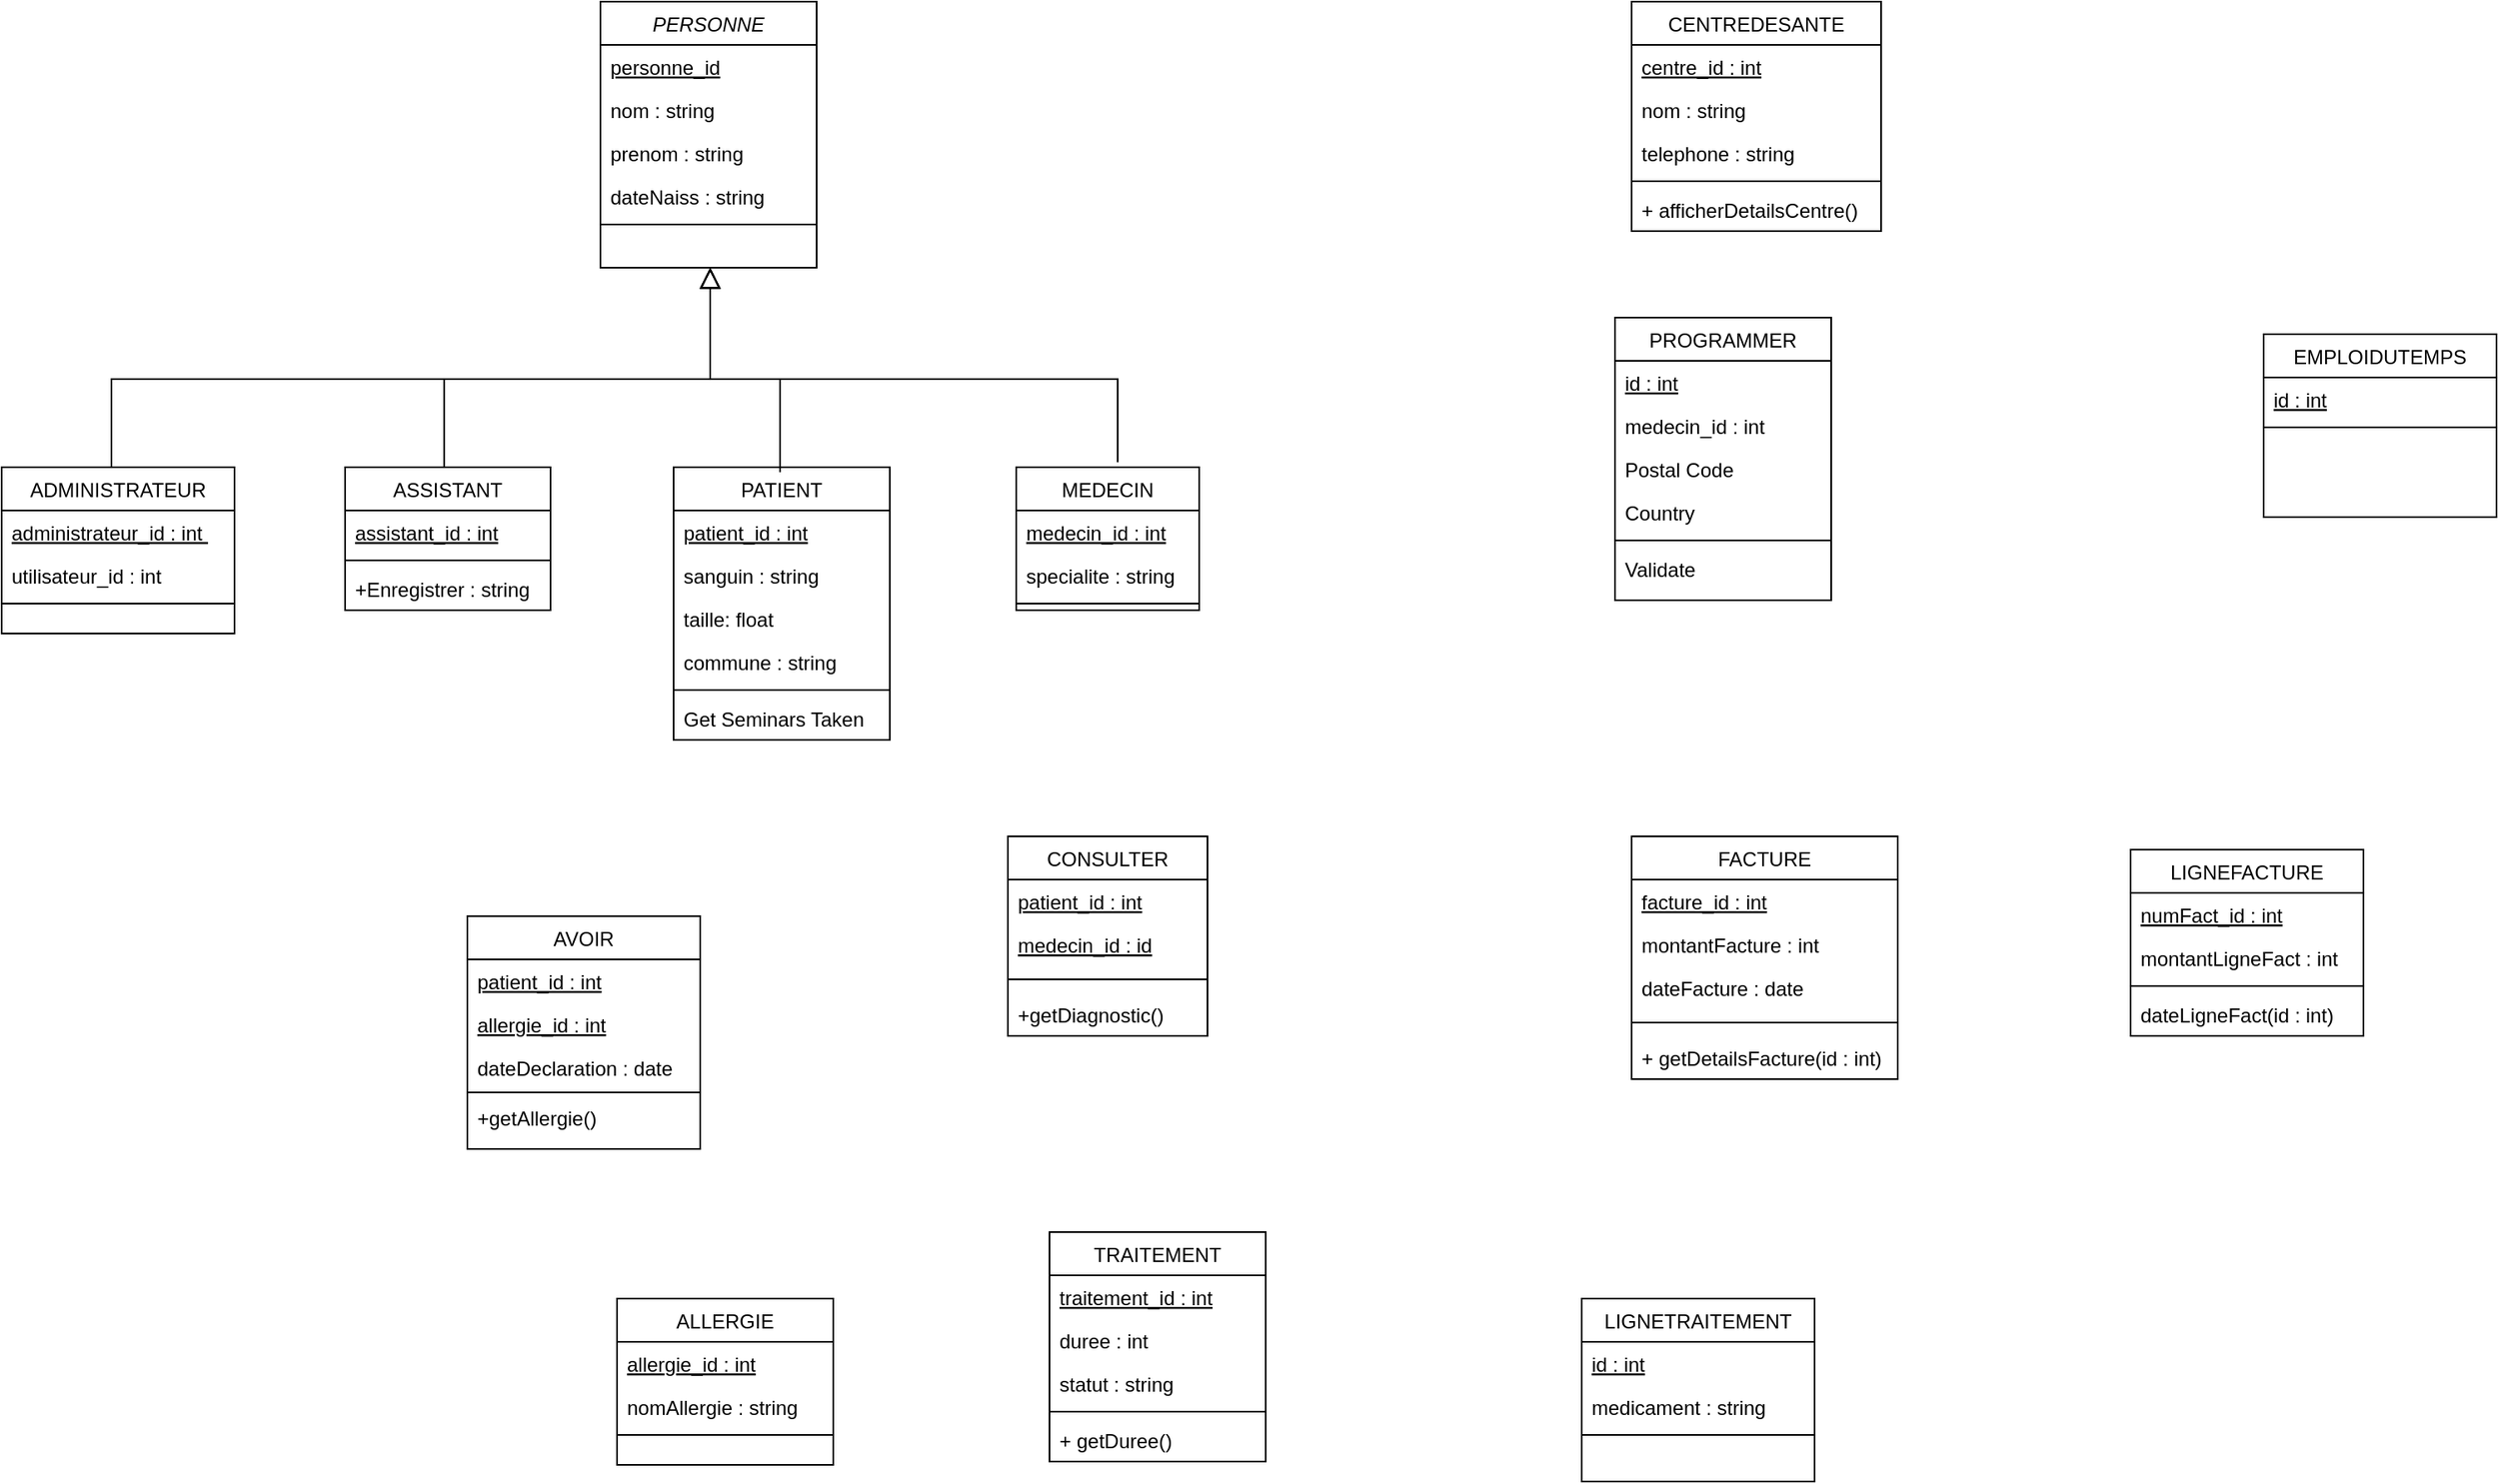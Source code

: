 <mxfile version="25.0.3">
  <diagram id="C5RBs43oDa-KdzZeNtuy" name="Page-1">
    <mxGraphModel dx="2514" dy="925" grid="1" gridSize="10" guides="1" tooltips="1" connect="1" arrows="1" fold="1" page="1" pageScale="1" pageWidth="827" pageHeight="1169" math="0" shadow="0">
      <root>
        <mxCell id="WIyWlLk6GJQsqaUBKTNV-0" />
        <mxCell id="WIyWlLk6GJQsqaUBKTNV-1" parent="WIyWlLk6GJQsqaUBKTNV-0" />
        <mxCell id="zkfFHV4jXpPFQw0GAbJ--0" value="PERSONNE" style="swimlane;fontStyle=2;align=center;verticalAlign=top;childLayout=stackLayout;horizontal=1;startSize=26;horizontalStack=0;resizeParent=1;resizeLast=0;collapsible=1;marginBottom=0;rounded=0;shadow=0;strokeWidth=1;" parent="WIyWlLk6GJQsqaUBKTNV-1" vertex="1">
          <mxGeometry x="-390" y="40" width="130" height="160" as="geometry">
            <mxRectangle x="230" y="140" width="160" height="26" as="alternateBounds" />
          </mxGeometry>
        </mxCell>
        <mxCell id="zkfFHV4jXpPFQw0GAbJ--1" value="personne_id" style="text;align=left;verticalAlign=top;spacingLeft=4;spacingRight=4;overflow=hidden;rotatable=0;points=[[0,0.5],[1,0.5]];portConstraint=eastwest;fillColor=none;fontStyle=4" parent="zkfFHV4jXpPFQw0GAbJ--0" vertex="1">
          <mxGeometry y="26" width="130" height="26" as="geometry" />
        </mxCell>
        <mxCell id="zkfFHV4jXpPFQw0GAbJ--2" value="nom : string" style="text;align=left;verticalAlign=top;spacingLeft=4;spacingRight=4;overflow=hidden;rotatable=0;points=[[0,0.5],[1,0.5]];portConstraint=eastwest;rounded=0;shadow=0;html=0;" parent="zkfFHV4jXpPFQw0GAbJ--0" vertex="1">
          <mxGeometry y="52" width="130" height="26" as="geometry" />
        </mxCell>
        <mxCell id="zkfFHV4jXpPFQw0GAbJ--3" value="prenom : string" style="text;align=left;verticalAlign=top;spacingLeft=4;spacingRight=4;overflow=hidden;rotatable=0;points=[[0,0.5],[1,0.5]];portConstraint=eastwest;rounded=0;shadow=0;html=0;" parent="zkfFHV4jXpPFQw0GAbJ--0" vertex="1">
          <mxGeometry y="78" width="130" height="26" as="geometry" />
        </mxCell>
        <mxCell id="AVFFXWAieqlcof-XkIZm-9" value="dateNaiss : string" style="text;align=left;verticalAlign=top;spacingLeft=4;spacingRight=4;overflow=hidden;rotatable=0;points=[[0,0.5],[1,0.5]];portConstraint=eastwest;rounded=0;shadow=0;html=0;" parent="zkfFHV4jXpPFQw0GAbJ--0" vertex="1">
          <mxGeometry y="104" width="130" height="26" as="geometry" />
        </mxCell>
        <mxCell id="zkfFHV4jXpPFQw0GAbJ--4" value="" style="line;html=1;strokeWidth=1;align=left;verticalAlign=middle;spacingTop=-1;spacingLeft=3;spacingRight=3;rotatable=0;labelPosition=right;points=[];portConstraint=eastwest;" parent="zkfFHV4jXpPFQw0GAbJ--0" vertex="1">
          <mxGeometry y="130" width="130" height="8" as="geometry" />
        </mxCell>
        <mxCell id="zkfFHV4jXpPFQw0GAbJ--6" value="PATIENT" style="swimlane;fontStyle=0;align=center;verticalAlign=top;childLayout=stackLayout;horizontal=1;startSize=26;horizontalStack=0;resizeParent=1;resizeLast=0;collapsible=1;marginBottom=0;rounded=0;shadow=0;strokeWidth=1;" parent="WIyWlLk6GJQsqaUBKTNV-1" vertex="1">
          <mxGeometry x="-346" y="320" width="130" height="164" as="geometry">
            <mxRectangle x="130" y="380" width="160" height="26" as="alternateBounds" />
          </mxGeometry>
        </mxCell>
        <mxCell id="zkfFHV4jXpPFQw0GAbJ--7" value="patient_id : int" style="text;align=left;verticalAlign=top;spacingLeft=4;spacingRight=4;overflow=hidden;rotatable=0;points=[[0,0.5],[1,0.5]];portConstraint=eastwest;fontStyle=4" parent="zkfFHV4jXpPFQw0GAbJ--6" vertex="1">
          <mxGeometry y="26" width="130" height="26" as="geometry" />
        </mxCell>
        <mxCell id="zkfFHV4jXpPFQw0GAbJ--8" value="sanguin : string" style="text;align=left;verticalAlign=top;spacingLeft=4;spacingRight=4;overflow=hidden;rotatable=0;points=[[0,0.5],[1,0.5]];portConstraint=eastwest;rounded=0;shadow=0;html=0;" parent="zkfFHV4jXpPFQw0GAbJ--6" vertex="1">
          <mxGeometry y="52" width="130" height="26" as="geometry" />
        </mxCell>
        <mxCell id="AVFFXWAieqlcof-XkIZm-11" value="taille: float" style="text;align=left;verticalAlign=top;spacingLeft=4;spacingRight=4;overflow=hidden;rotatable=0;points=[[0,0.5],[1,0.5]];portConstraint=eastwest;rounded=0;shadow=0;html=0;" parent="zkfFHV4jXpPFQw0GAbJ--6" vertex="1">
          <mxGeometry y="78" width="130" height="26" as="geometry" />
        </mxCell>
        <mxCell id="zkfFHV4jXpPFQw0GAbJ--10" value="commune : string" style="text;align=left;verticalAlign=top;spacingLeft=4;spacingRight=4;overflow=hidden;rotatable=0;points=[[0,0.5],[1,0.5]];portConstraint=eastwest;fontStyle=0" parent="zkfFHV4jXpPFQw0GAbJ--6" vertex="1">
          <mxGeometry y="104" width="130" height="26" as="geometry" />
        </mxCell>
        <mxCell id="zkfFHV4jXpPFQw0GAbJ--9" value="" style="line;html=1;strokeWidth=1;align=left;verticalAlign=middle;spacingTop=-1;spacingLeft=3;spacingRight=3;rotatable=0;labelPosition=right;points=[];portConstraint=eastwest;" parent="zkfFHV4jXpPFQw0GAbJ--6" vertex="1">
          <mxGeometry y="130" width="130" height="8" as="geometry" />
        </mxCell>
        <mxCell id="zkfFHV4jXpPFQw0GAbJ--11" value="Get Seminars Taken" style="text;align=left;verticalAlign=top;spacingLeft=4;spacingRight=4;overflow=hidden;rotatable=0;points=[[0,0.5],[1,0.5]];portConstraint=eastwest;" parent="zkfFHV4jXpPFQw0GAbJ--6" vertex="1">
          <mxGeometry y="138" width="130" height="26" as="geometry" />
        </mxCell>
        <mxCell id="zkfFHV4jXpPFQw0GAbJ--13" value="MEDECIN" style="swimlane;fontStyle=0;align=center;verticalAlign=top;childLayout=stackLayout;horizontal=1;startSize=26;horizontalStack=0;resizeParent=1;resizeLast=0;collapsible=1;marginBottom=0;rounded=0;shadow=0;strokeWidth=1;" parent="WIyWlLk6GJQsqaUBKTNV-1" vertex="1">
          <mxGeometry x="-140" y="320" width="110" height="86" as="geometry">
            <mxRectangle x="340" y="380" width="170" height="26" as="alternateBounds" />
          </mxGeometry>
        </mxCell>
        <mxCell id="zkfFHV4jXpPFQw0GAbJ--14" value="medecin_id : int" style="text;align=left;verticalAlign=top;spacingLeft=4;spacingRight=4;overflow=hidden;rotatable=0;points=[[0,0.5],[1,0.5]];portConstraint=eastwest;fontStyle=4" parent="zkfFHV4jXpPFQw0GAbJ--13" vertex="1">
          <mxGeometry y="26" width="110" height="26" as="geometry" />
        </mxCell>
        <mxCell id="AVFFXWAieqlcof-XkIZm-12" value="specialite : string" style="text;align=left;verticalAlign=top;spacingLeft=4;spacingRight=4;overflow=hidden;rotatable=0;points=[[0,0.5],[1,0.5]];portConstraint=eastwest;" parent="zkfFHV4jXpPFQw0GAbJ--13" vertex="1">
          <mxGeometry y="52" width="110" height="26" as="geometry" />
        </mxCell>
        <mxCell id="zkfFHV4jXpPFQw0GAbJ--15" value="" style="line;html=1;strokeWidth=1;align=left;verticalAlign=middle;spacingTop=-1;spacingLeft=3;spacingRight=3;rotatable=0;labelPosition=right;points=[];portConstraint=eastwest;" parent="zkfFHV4jXpPFQw0GAbJ--13" vertex="1">
          <mxGeometry y="78" width="110" height="8" as="geometry" />
        </mxCell>
        <mxCell id="zkfFHV4jXpPFQw0GAbJ--16" value="" style="endArrow=block;endSize=10;endFill=0;shadow=0;strokeWidth=1;rounded=0;curved=0;edgeStyle=elbowEdgeStyle;elbow=vertical;exitX=0.5;exitY=0;exitDx=0;exitDy=0;" parent="WIyWlLk6GJQsqaUBKTNV-1" edge="1">
          <mxGeometry width="160" relative="1" as="geometry">
            <mxPoint x="-79" y="317" as="sourcePoint" />
            <mxPoint x="-324" y="200" as="targetPoint" />
            <Array as="points">
              <mxPoint x="-174" y="267" />
            </Array>
          </mxGeometry>
        </mxCell>
        <mxCell id="zkfFHV4jXpPFQw0GAbJ--17" value="EMPLOIDUTEMPS" style="swimlane;fontStyle=0;align=center;verticalAlign=top;childLayout=stackLayout;horizontal=1;startSize=26;horizontalStack=0;resizeParent=1;resizeLast=0;collapsible=1;marginBottom=0;rounded=0;shadow=0;strokeWidth=1;" parent="WIyWlLk6GJQsqaUBKTNV-1" vertex="1">
          <mxGeometry x="610" y="240" width="140" height="110" as="geometry">
            <mxRectangle x="550" y="140" width="160" height="26" as="alternateBounds" />
          </mxGeometry>
        </mxCell>
        <mxCell id="zkfFHV4jXpPFQw0GAbJ--19" value="id : int" style="text;align=left;verticalAlign=top;spacingLeft=4;spacingRight=4;overflow=hidden;rotatable=0;points=[[0,0.5],[1,0.5]];portConstraint=eastwest;rounded=0;shadow=0;html=0;fontStyle=4" parent="zkfFHV4jXpPFQw0GAbJ--17" vertex="1">
          <mxGeometry y="26" width="140" height="26" as="geometry" />
        </mxCell>
        <mxCell id="zkfFHV4jXpPFQw0GAbJ--23" value="" style="line;html=1;strokeWidth=1;align=left;verticalAlign=middle;spacingTop=-1;spacingLeft=3;spacingRight=3;rotatable=0;labelPosition=right;points=[];portConstraint=eastwest;" parent="zkfFHV4jXpPFQw0GAbJ--17" vertex="1">
          <mxGeometry y="52" width="140" height="8" as="geometry" />
        </mxCell>
        <mxCell id="AVFFXWAieqlcof-XkIZm-1" value="ADMINISTRATEUR" style="swimlane;fontStyle=0;align=center;verticalAlign=top;childLayout=stackLayout;horizontal=1;startSize=26;horizontalStack=0;resizeParent=1;resizeLast=0;collapsible=1;marginBottom=0;rounded=0;shadow=0;strokeWidth=1;" parent="WIyWlLk6GJQsqaUBKTNV-1" vertex="1">
          <mxGeometry x="-750" y="320" width="140" height="100" as="geometry">
            <mxRectangle x="130" y="380" width="160" height="26" as="alternateBounds" />
          </mxGeometry>
        </mxCell>
        <mxCell id="AVFFXWAieqlcof-XkIZm-2" value="administrateur_id : int " style="text;align=left;verticalAlign=top;spacingLeft=4;spacingRight=4;overflow=hidden;rotatable=0;points=[[0,0.5],[1,0.5]];portConstraint=eastwest;fontStyle=4" parent="AVFFXWAieqlcof-XkIZm-1" vertex="1">
          <mxGeometry y="26" width="140" height="26" as="geometry" />
        </mxCell>
        <mxCell id="AVFFXWAieqlcof-XkIZm-10" value="utilisateur_id : int " style="text;align=left;verticalAlign=top;spacingLeft=4;spacingRight=4;overflow=hidden;rotatable=0;points=[[0,0.5],[1,0.5]];portConstraint=eastwest;" parent="AVFFXWAieqlcof-XkIZm-1" vertex="1">
          <mxGeometry y="52" width="140" height="26" as="geometry" />
        </mxCell>
        <mxCell id="AVFFXWAieqlcof-XkIZm-4" value="" style="line;html=1;strokeWidth=1;align=left;verticalAlign=middle;spacingTop=-1;spacingLeft=3;spacingRight=3;rotatable=0;labelPosition=right;points=[];portConstraint=eastwest;" parent="AVFFXWAieqlcof-XkIZm-1" vertex="1">
          <mxGeometry y="78" width="140" height="8" as="geometry" />
        </mxCell>
        <mxCell id="AVFFXWAieqlcof-XkIZm-8" value="" style="endArrow=block;endSize=10;endFill=0;shadow=0;strokeWidth=1;rounded=0;curved=0;edgeStyle=elbowEdgeStyle;elbow=vertical;exitX=0.438;exitY=0;exitDx=0;exitDy=0;exitPerimeter=0;" parent="WIyWlLk6GJQsqaUBKTNV-1" edge="1">
          <mxGeometry width="160" relative="1" as="geometry">
            <mxPoint x="-483.92" y="328" as="sourcePoint" />
            <mxPoint x="-324" y="200" as="targetPoint" />
            <Array as="points">
              <mxPoint x="-384" y="267" />
            </Array>
          </mxGeometry>
        </mxCell>
        <mxCell id="AVFFXWAieqlcof-XkIZm-13" value="PROGRAMMER" style="swimlane;fontStyle=0;align=center;verticalAlign=top;childLayout=stackLayout;horizontal=1;startSize=26;horizontalStack=0;resizeParent=1;resizeLast=0;collapsible=1;marginBottom=0;rounded=0;shadow=0;strokeWidth=1;" parent="WIyWlLk6GJQsqaUBKTNV-1" vertex="1">
          <mxGeometry x="220" y="230" width="130" height="170" as="geometry">
            <mxRectangle x="550" y="140" width="160" height="26" as="alternateBounds" />
          </mxGeometry>
        </mxCell>
        <mxCell id="AVFFXWAieqlcof-XkIZm-14" value="id : int" style="text;align=left;verticalAlign=top;spacingLeft=4;spacingRight=4;overflow=hidden;rotatable=0;points=[[0,0.5],[1,0.5]];portConstraint=eastwest;rounded=0;shadow=0;html=0;fontStyle=4" parent="AVFFXWAieqlcof-XkIZm-13" vertex="1">
          <mxGeometry y="26" width="130" height="26" as="geometry" />
        </mxCell>
        <mxCell id="AVFFXWAieqlcof-XkIZm-15" value="medecin_id : int" style="text;align=left;verticalAlign=top;spacingLeft=4;spacingRight=4;overflow=hidden;rotatable=0;points=[[0,0.5],[1,0.5]];portConstraint=eastwest;rounded=0;shadow=0;html=0;" parent="AVFFXWAieqlcof-XkIZm-13" vertex="1">
          <mxGeometry y="52" width="130" height="26" as="geometry" />
        </mxCell>
        <mxCell id="AVFFXWAieqlcof-XkIZm-16" value="Postal Code" style="text;align=left;verticalAlign=top;spacingLeft=4;spacingRight=4;overflow=hidden;rotatable=0;points=[[0,0.5],[1,0.5]];portConstraint=eastwest;rounded=0;shadow=0;html=0;" parent="AVFFXWAieqlcof-XkIZm-13" vertex="1">
          <mxGeometry y="78" width="130" height="26" as="geometry" />
        </mxCell>
        <mxCell id="AVFFXWAieqlcof-XkIZm-17" value="Country" style="text;align=left;verticalAlign=top;spacingLeft=4;spacingRight=4;overflow=hidden;rotatable=0;points=[[0,0.5],[1,0.5]];portConstraint=eastwest;rounded=0;shadow=0;html=0;" parent="AVFFXWAieqlcof-XkIZm-13" vertex="1">
          <mxGeometry y="104" width="130" height="26" as="geometry" />
        </mxCell>
        <mxCell id="AVFFXWAieqlcof-XkIZm-18" value="" style="line;html=1;strokeWidth=1;align=left;verticalAlign=middle;spacingTop=-1;spacingLeft=3;spacingRight=3;rotatable=0;labelPosition=right;points=[];portConstraint=eastwest;" parent="AVFFXWAieqlcof-XkIZm-13" vertex="1">
          <mxGeometry y="130" width="130" height="8" as="geometry" />
        </mxCell>
        <mxCell id="AVFFXWAieqlcof-XkIZm-19" value="Validate" style="text;align=left;verticalAlign=top;spacingLeft=4;spacingRight=4;overflow=hidden;rotatable=0;points=[[0,0.5],[1,0.5]];portConstraint=eastwest;" parent="AVFFXWAieqlcof-XkIZm-13" vertex="1">
          <mxGeometry y="138" width="130" height="26" as="geometry" />
        </mxCell>
        <mxCell id="AVFFXWAieqlcof-XkIZm-21" value="ASSISTANT" style="swimlane;fontStyle=0;align=center;verticalAlign=top;childLayout=stackLayout;horizontal=1;startSize=26;horizontalStack=0;resizeParent=1;resizeLast=0;collapsible=1;marginBottom=0;rounded=0;shadow=0;strokeWidth=1;" parent="WIyWlLk6GJQsqaUBKTNV-1" vertex="1">
          <mxGeometry x="-543.5" y="320" width="123.5" height="86" as="geometry">
            <mxRectangle x="340" y="380" width="170" height="26" as="alternateBounds" />
          </mxGeometry>
        </mxCell>
        <mxCell id="AVFFXWAieqlcof-XkIZm-22" value="assistant_id : int" style="text;align=left;verticalAlign=top;spacingLeft=4;spacingRight=4;overflow=hidden;rotatable=0;points=[[0,0.5],[1,0.5]];portConstraint=eastwest;fontStyle=4" parent="AVFFXWAieqlcof-XkIZm-21" vertex="1">
          <mxGeometry y="26" width="123.5" height="26" as="geometry" />
        </mxCell>
        <mxCell id="AVFFXWAieqlcof-XkIZm-24" value="" style="line;html=1;strokeWidth=1;align=left;verticalAlign=middle;spacingTop=-1;spacingLeft=3;spacingRight=3;rotatable=0;labelPosition=right;points=[];portConstraint=eastwest;" parent="AVFFXWAieqlcof-XkIZm-21" vertex="1">
          <mxGeometry y="52" width="123.5" height="8" as="geometry" />
        </mxCell>
        <mxCell id="AVFFXWAieqlcof-XkIZm-23" value="+Enregistrer : string" style="text;align=left;verticalAlign=top;spacingLeft=4;spacingRight=4;overflow=hidden;rotatable=0;points=[[0,0.5],[1,0.5]];portConstraint=eastwest;" parent="AVFFXWAieqlcof-XkIZm-21" vertex="1">
          <mxGeometry y="60" width="123.5" height="26" as="geometry" />
        </mxCell>
        <mxCell id="AVFFXWAieqlcof-XkIZm-25" value="TRAITEMENT" style="swimlane;fontStyle=0;align=center;verticalAlign=top;childLayout=stackLayout;horizontal=1;startSize=26;horizontalStack=0;resizeParent=1;resizeLast=0;collapsible=1;marginBottom=0;rounded=0;shadow=0;strokeWidth=1;" parent="WIyWlLk6GJQsqaUBKTNV-1" vertex="1">
          <mxGeometry x="-120" y="780" width="130" height="138" as="geometry">
            <mxRectangle x="340" y="380" width="170" height="26" as="alternateBounds" />
          </mxGeometry>
        </mxCell>
        <mxCell id="AVFFXWAieqlcof-XkIZm-26" value="traitement_id : int" style="text;align=left;verticalAlign=top;spacingLeft=4;spacingRight=4;overflow=hidden;rotatable=0;points=[[0,0.5],[1,0.5]];portConstraint=eastwest;fontStyle=4" parent="AVFFXWAieqlcof-XkIZm-25" vertex="1">
          <mxGeometry y="26" width="130" height="26" as="geometry" />
        </mxCell>
        <mxCell id="AVFFXWAieqlcof-XkIZm-27" value="duree : int" style="text;align=left;verticalAlign=top;spacingLeft=4;spacingRight=4;overflow=hidden;rotatable=0;points=[[0,0.5],[1,0.5]];portConstraint=eastwest;" parent="AVFFXWAieqlcof-XkIZm-25" vertex="1">
          <mxGeometry y="52" width="130" height="26" as="geometry" />
        </mxCell>
        <mxCell id="rQZ8YHIVEwMUw5YA2pwR-2" value="statut : string" style="text;align=left;verticalAlign=top;spacingLeft=4;spacingRight=4;overflow=hidden;rotatable=0;points=[[0,0.5],[1,0.5]];portConstraint=eastwest;" parent="AVFFXWAieqlcof-XkIZm-25" vertex="1">
          <mxGeometry y="78" width="130" height="26" as="geometry" />
        </mxCell>
        <mxCell id="AVFFXWAieqlcof-XkIZm-28" value="" style="line;html=1;strokeWidth=1;align=left;verticalAlign=middle;spacingTop=-1;spacingLeft=3;spacingRight=3;rotatable=0;labelPosition=right;points=[];portConstraint=eastwest;" parent="AVFFXWAieqlcof-XkIZm-25" vertex="1">
          <mxGeometry y="104" width="130" height="8" as="geometry" />
        </mxCell>
        <mxCell id="rQZ8YHIVEwMUw5YA2pwR-5" value="+ getDuree()" style="text;align=left;verticalAlign=top;spacingLeft=4;spacingRight=4;overflow=hidden;rotatable=0;points=[[0,0.5],[1,0.5]];portConstraint=eastwest;" parent="AVFFXWAieqlcof-XkIZm-25" vertex="1">
          <mxGeometry y="112" width="130" height="26" as="geometry" />
        </mxCell>
        <mxCell id="AVFFXWAieqlcof-XkIZm-29" value="CENTREDESANTE" style="swimlane;fontStyle=0;align=center;verticalAlign=top;childLayout=stackLayout;horizontal=1;startSize=26;horizontalStack=0;resizeParent=1;resizeLast=0;collapsible=1;marginBottom=0;rounded=0;shadow=0;strokeWidth=1;" parent="WIyWlLk6GJQsqaUBKTNV-1" vertex="1">
          <mxGeometry x="230" y="40" width="150" height="138" as="geometry">
            <mxRectangle x="340" y="380" width="170" height="26" as="alternateBounds" />
          </mxGeometry>
        </mxCell>
        <mxCell id="AVFFXWAieqlcof-XkIZm-30" value="centre_id : int" style="text;align=left;verticalAlign=top;spacingLeft=4;spacingRight=4;overflow=hidden;rotatable=0;points=[[0,0.5],[1,0.5]];portConstraint=eastwest;fontStyle=4" parent="AVFFXWAieqlcof-XkIZm-29" vertex="1">
          <mxGeometry y="26" width="150" height="26" as="geometry" />
        </mxCell>
        <mxCell id="AVFFXWAieqlcof-XkIZm-31" value="nom : string" style="text;align=left;verticalAlign=top;spacingLeft=4;spacingRight=4;overflow=hidden;rotatable=0;points=[[0,0.5],[1,0.5]];portConstraint=eastwest;" parent="AVFFXWAieqlcof-XkIZm-29" vertex="1">
          <mxGeometry y="52" width="150" height="26" as="geometry" />
        </mxCell>
        <mxCell id="rQZ8YHIVEwMUw5YA2pwR-0" value="telephone : string" style="text;align=left;verticalAlign=top;spacingLeft=4;spacingRight=4;overflow=hidden;rotatable=0;points=[[0,0.5],[1,0.5]];portConstraint=eastwest;" parent="AVFFXWAieqlcof-XkIZm-29" vertex="1">
          <mxGeometry y="78" width="150" height="26" as="geometry" />
        </mxCell>
        <mxCell id="AVFFXWAieqlcof-XkIZm-32" value="" style="line;html=1;strokeWidth=1;align=left;verticalAlign=middle;spacingTop=-1;spacingLeft=3;spacingRight=3;rotatable=0;labelPosition=right;points=[];portConstraint=eastwest;" parent="AVFFXWAieqlcof-XkIZm-29" vertex="1">
          <mxGeometry y="104" width="150" height="8" as="geometry" />
        </mxCell>
        <mxCell id="rQZ8YHIVEwMUw5YA2pwR-1" value="+ afficherDetailsCentre()" style="text;align=left;verticalAlign=top;spacingLeft=4;spacingRight=4;overflow=hidden;rotatable=0;points=[[0,0.5],[1,0.5]];portConstraint=eastwest;" parent="AVFFXWAieqlcof-XkIZm-29" vertex="1">
          <mxGeometry y="112" width="150" height="26" as="geometry" />
        </mxCell>
        <mxCell id="AVFFXWAieqlcof-XkIZm-33" value="LIGNEFACTURE" style="swimlane;fontStyle=0;align=center;verticalAlign=top;childLayout=stackLayout;horizontal=1;startSize=26;horizontalStack=0;resizeParent=1;resizeLast=0;collapsible=1;marginBottom=0;rounded=0;shadow=0;strokeWidth=1;" parent="WIyWlLk6GJQsqaUBKTNV-1" vertex="1">
          <mxGeometry x="530" y="550" width="140" height="112" as="geometry">
            <mxRectangle x="340" y="380" width="170" height="26" as="alternateBounds" />
          </mxGeometry>
        </mxCell>
        <mxCell id="AVFFXWAieqlcof-XkIZm-34" value="numFact_id : int" style="text;align=left;verticalAlign=top;spacingLeft=4;spacingRight=4;overflow=hidden;rotatable=0;points=[[0,0.5],[1,0.5]];portConstraint=eastwest;fontStyle=4" parent="AVFFXWAieqlcof-XkIZm-33" vertex="1">
          <mxGeometry y="26" width="140" height="26" as="geometry" />
        </mxCell>
        <mxCell id="AVFFXWAieqlcof-XkIZm-35" value="montantLigneFact : int" style="text;align=left;verticalAlign=top;spacingLeft=4;spacingRight=4;overflow=hidden;rotatable=0;points=[[0,0.5],[1,0.5]];portConstraint=eastwest;" parent="AVFFXWAieqlcof-XkIZm-33" vertex="1">
          <mxGeometry y="52" width="140" height="26" as="geometry" />
        </mxCell>
        <mxCell id="AVFFXWAieqlcof-XkIZm-36" value="" style="line;html=1;strokeWidth=1;align=left;verticalAlign=middle;spacingTop=-1;spacingLeft=3;spacingRight=3;rotatable=0;labelPosition=right;points=[];portConstraint=eastwest;" parent="AVFFXWAieqlcof-XkIZm-33" vertex="1">
          <mxGeometry y="78" width="140" height="8" as="geometry" />
        </mxCell>
        <mxCell id="BHD_4qkbP_P3QfkmLgCT-11" value="dateLigneFact(id : int)" style="text;align=left;verticalAlign=top;spacingLeft=4;spacingRight=4;overflow=hidden;rotatable=0;points=[[0,0.5],[1,0.5]];portConstraint=eastwest;" vertex="1" parent="AVFFXWAieqlcof-XkIZm-33">
          <mxGeometry y="86" width="140" height="26" as="geometry" />
        </mxCell>
        <mxCell id="AVFFXWAieqlcof-XkIZm-38" value="CONSULTER" style="swimlane;fontStyle=0;align=center;verticalAlign=top;childLayout=stackLayout;horizontal=1;startSize=26;horizontalStack=0;resizeParent=1;resizeLast=0;collapsible=1;marginBottom=0;rounded=0;shadow=0;strokeWidth=1;" parent="WIyWlLk6GJQsqaUBKTNV-1" vertex="1">
          <mxGeometry x="-145" y="542" width="120" height="120" as="geometry">
            <mxRectangle x="340" y="380" width="170" height="26" as="alternateBounds" />
          </mxGeometry>
        </mxCell>
        <mxCell id="AVFFXWAieqlcof-XkIZm-39" value="patient_id : int" style="text;align=left;verticalAlign=top;spacingLeft=4;spacingRight=4;overflow=hidden;rotatable=0;points=[[0,0.5],[1,0.5]];portConstraint=eastwest;fontStyle=4" parent="AVFFXWAieqlcof-XkIZm-38" vertex="1">
          <mxGeometry y="26" width="120" height="26" as="geometry" />
        </mxCell>
        <mxCell id="AVFFXWAieqlcof-XkIZm-40" value="medecin_id : id" style="text;align=left;verticalAlign=top;spacingLeft=4;spacingRight=4;overflow=hidden;rotatable=0;points=[[0,0.5],[1,0.5]];portConstraint=eastwest;fontStyle=4" parent="AVFFXWAieqlcof-XkIZm-38" vertex="1">
          <mxGeometry y="52" width="120" height="26" as="geometry" />
        </mxCell>
        <mxCell id="AVFFXWAieqlcof-XkIZm-41" value="" style="line;html=1;strokeWidth=1;align=left;verticalAlign=middle;spacingTop=-1;spacingLeft=3;spacingRight=3;rotatable=0;labelPosition=right;points=[];portConstraint=eastwest;" parent="AVFFXWAieqlcof-XkIZm-38" vertex="1">
          <mxGeometry y="78" width="120" height="16" as="geometry" />
        </mxCell>
        <mxCell id="BHD_4qkbP_P3QfkmLgCT-7" value="+getDiagnostic()" style="text;align=left;verticalAlign=top;spacingLeft=4;spacingRight=4;overflow=hidden;rotatable=0;points=[[0,0.5],[1,0.5]];portConstraint=eastwest;fontStyle=0" vertex="1" parent="AVFFXWAieqlcof-XkIZm-38">
          <mxGeometry y="94" width="120" height="26" as="geometry" />
        </mxCell>
        <mxCell id="AVFFXWAieqlcof-XkIZm-42" value="ALLERGIE" style="swimlane;fontStyle=0;align=center;verticalAlign=top;childLayout=stackLayout;horizontal=1;startSize=26;horizontalStack=0;resizeParent=1;resizeLast=0;collapsible=1;marginBottom=0;rounded=0;shadow=0;strokeWidth=1;" parent="WIyWlLk6GJQsqaUBKTNV-1" vertex="1">
          <mxGeometry x="-380" y="820" width="130" height="100" as="geometry">
            <mxRectangle x="340" y="380" width="170" height="26" as="alternateBounds" />
          </mxGeometry>
        </mxCell>
        <mxCell id="AVFFXWAieqlcof-XkIZm-43" value="allergie_id : int" style="text;align=left;verticalAlign=top;spacingLeft=4;spacingRight=4;overflow=hidden;rotatable=0;points=[[0,0.5],[1,0.5]];portConstraint=eastwest;fontStyle=4" parent="AVFFXWAieqlcof-XkIZm-42" vertex="1">
          <mxGeometry y="26" width="130" height="26" as="geometry" />
        </mxCell>
        <mxCell id="AVFFXWAieqlcof-XkIZm-44" value="nomAllergie : string" style="text;align=left;verticalAlign=top;spacingLeft=4;spacingRight=4;overflow=hidden;rotatable=0;points=[[0,0.5],[1,0.5]];portConstraint=eastwest;" parent="AVFFXWAieqlcof-XkIZm-42" vertex="1">
          <mxGeometry y="52" width="130" height="26" as="geometry" />
        </mxCell>
        <mxCell id="AVFFXWAieqlcof-XkIZm-45" value="" style="line;html=1;strokeWidth=1;align=left;verticalAlign=middle;spacingTop=-1;spacingLeft=3;spacingRight=3;rotatable=0;labelPosition=right;points=[];portConstraint=eastwest;" parent="AVFFXWAieqlcof-XkIZm-42" vertex="1">
          <mxGeometry y="78" width="130" height="8" as="geometry" />
        </mxCell>
        <mxCell id="AVFFXWAieqlcof-XkIZm-46" value="AVOIR" style="swimlane;fontStyle=0;align=center;verticalAlign=top;childLayout=stackLayout;horizontal=1;startSize=26;horizontalStack=0;resizeParent=1;resizeLast=0;collapsible=1;marginBottom=0;rounded=0;shadow=0;strokeWidth=1;" parent="WIyWlLk6GJQsqaUBKTNV-1" vertex="1">
          <mxGeometry x="-470" y="590" width="140" height="140" as="geometry">
            <mxRectangle x="340" y="380" width="170" height="26" as="alternateBounds" />
          </mxGeometry>
        </mxCell>
        <mxCell id="AVFFXWAieqlcof-XkIZm-47" value="patient_id : int" style="text;align=left;verticalAlign=top;spacingLeft=4;spacingRight=4;overflow=hidden;rotatable=0;points=[[0,0.5],[1,0.5]];portConstraint=eastwest;fontStyle=4" parent="AVFFXWAieqlcof-XkIZm-46" vertex="1">
          <mxGeometry y="26" width="140" height="26" as="geometry" />
        </mxCell>
        <mxCell id="BHD_4qkbP_P3QfkmLgCT-8" value="allergie_id : int" style="text;align=left;verticalAlign=top;spacingLeft=4;spacingRight=4;overflow=hidden;rotatable=0;points=[[0,0.5],[1,0.5]];portConstraint=eastwest;fontStyle=4" vertex="1" parent="AVFFXWAieqlcof-XkIZm-46">
          <mxGeometry y="52" width="140" height="26" as="geometry" />
        </mxCell>
        <mxCell id="AVFFXWAieqlcof-XkIZm-48" value="dateDeclaration : date" style="text;align=left;verticalAlign=top;spacingLeft=4;spacingRight=4;overflow=hidden;rotatable=0;points=[[0,0.5],[1,0.5]];portConstraint=eastwest;" parent="AVFFXWAieqlcof-XkIZm-46" vertex="1">
          <mxGeometry y="78" width="140" height="26" as="geometry" />
        </mxCell>
        <mxCell id="AVFFXWAieqlcof-XkIZm-49" value="" style="line;html=1;strokeWidth=1;align=left;verticalAlign=middle;spacingTop=-1;spacingLeft=3;spacingRight=3;rotatable=0;labelPosition=right;points=[];portConstraint=eastwest;" parent="AVFFXWAieqlcof-XkIZm-46" vertex="1">
          <mxGeometry y="104" width="140" height="4" as="geometry" />
        </mxCell>
        <mxCell id="BHD_4qkbP_P3QfkmLgCT-9" value="+getAllergie()" style="text;align=left;verticalAlign=top;spacingLeft=4;spacingRight=4;overflow=hidden;rotatable=0;points=[[0,0.5],[1,0.5]];portConstraint=eastwest;" vertex="1" parent="AVFFXWAieqlcof-XkIZm-46">
          <mxGeometry y="108" width="140" height="26" as="geometry" />
        </mxCell>
        <mxCell id="AVFFXWAieqlcof-XkIZm-50" value="LIGNETRAITEMENT" style="swimlane;fontStyle=0;align=center;verticalAlign=top;childLayout=stackLayout;horizontal=1;startSize=26;horizontalStack=0;resizeParent=1;resizeLast=0;collapsible=1;marginBottom=0;rounded=0;shadow=0;strokeWidth=1;" parent="WIyWlLk6GJQsqaUBKTNV-1" vertex="1">
          <mxGeometry x="200" y="820" width="140" height="110" as="geometry">
            <mxRectangle x="340" y="380" width="170" height="26" as="alternateBounds" />
          </mxGeometry>
        </mxCell>
        <mxCell id="AVFFXWAieqlcof-XkIZm-51" value="id : int" style="text;align=left;verticalAlign=top;spacingLeft=4;spacingRight=4;overflow=hidden;rotatable=0;points=[[0,0.5],[1,0.5]];portConstraint=eastwest;fontStyle=4" parent="AVFFXWAieqlcof-XkIZm-50" vertex="1">
          <mxGeometry y="26" width="140" height="26" as="geometry" />
        </mxCell>
        <mxCell id="AVFFXWAieqlcof-XkIZm-52" value="medicament : string" style="text;align=left;verticalAlign=top;spacingLeft=4;spacingRight=4;overflow=hidden;rotatable=0;points=[[0,0.5],[1,0.5]];portConstraint=eastwest;" parent="AVFFXWAieqlcof-XkIZm-50" vertex="1">
          <mxGeometry y="52" width="140" height="26" as="geometry" />
        </mxCell>
        <mxCell id="AVFFXWAieqlcof-XkIZm-53" value="" style="line;html=1;strokeWidth=1;align=left;verticalAlign=middle;spacingTop=-1;spacingLeft=3;spacingRight=3;rotatable=0;labelPosition=right;points=[];portConstraint=eastwest;" parent="AVFFXWAieqlcof-XkIZm-50" vertex="1">
          <mxGeometry y="78" width="140" height="8" as="geometry" />
        </mxCell>
        <mxCell id="AVFFXWAieqlcof-XkIZm-54" value="FACTURE" style="swimlane;fontStyle=0;align=center;verticalAlign=top;childLayout=stackLayout;horizontal=1;startSize=26;horizontalStack=0;resizeParent=1;resizeLast=0;collapsible=1;marginBottom=0;rounded=0;shadow=0;strokeWidth=1;" parent="WIyWlLk6GJQsqaUBKTNV-1" vertex="1">
          <mxGeometry x="230" y="542" width="160" height="146" as="geometry">
            <mxRectangle x="340" y="380" width="170" height="26" as="alternateBounds" />
          </mxGeometry>
        </mxCell>
        <mxCell id="AVFFXWAieqlcof-XkIZm-55" value="facture_id : int" style="text;align=left;verticalAlign=top;spacingLeft=4;spacingRight=4;overflow=hidden;rotatable=0;points=[[0,0.5],[1,0.5]];portConstraint=eastwest;fontStyle=4" parent="AVFFXWAieqlcof-XkIZm-54" vertex="1">
          <mxGeometry y="26" width="160" height="26" as="geometry" />
        </mxCell>
        <mxCell id="AVFFXWAieqlcof-XkIZm-56" value="montantFacture : int" style="text;align=left;verticalAlign=top;spacingLeft=4;spacingRight=4;overflow=hidden;rotatable=0;points=[[0,0.5],[1,0.5]];portConstraint=eastwest;" parent="AVFFXWAieqlcof-XkIZm-54" vertex="1">
          <mxGeometry y="52" width="160" height="26" as="geometry" />
        </mxCell>
        <mxCell id="rQZ8YHIVEwMUw5YA2pwR-6" value="dateFacture : date" style="text;align=left;verticalAlign=top;spacingLeft=4;spacingRight=4;overflow=hidden;rotatable=0;points=[[0,0.5],[1,0.5]];portConstraint=eastwest;" parent="AVFFXWAieqlcof-XkIZm-54" vertex="1">
          <mxGeometry y="78" width="160" height="26" as="geometry" />
        </mxCell>
        <mxCell id="AVFFXWAieqlcof-XkIZm-57" value="" style="line;html=1;strokeWidth=1;align=left;verticalAlign=middle;spacingTop=-1;spacingLeft=3;spacingRight=3;rotatable=0;labelPosition=right;points=[];portConstraint=eastwest;" parent="AVFFXWAieqlcof-XkIZm-54" vertex="1">
          <mxGeometry y="104" width="160" height="16" as="geometry" />
        </mxCell>
        <mxCell id="rQZ8YHIVEwMUw5YA2pwR-7" value="+ getDetailsFacture(id : int)&#xa;" style="text;align=left;verticalAlign=top;spacingLeft=4;spacingRight=4;overflow=hidden;rotatable=0;points=[[0,0.5],[1,0.5]];portConstraint=eastwest;" parent="AVFFXWAieqlcof-XkIZm-54" vertex="1">
          <mxGeometry y="120" width="160" height="26" as="geometry" />
        </mxCell>
        <mxCell id="BHD_4qkbP_P3QfkmLgCT-1" value="" style="endArrow=block;endSize=10;endFill=0;shadow=0;strokeWidth=1;rounded=0;curved=0;edgeStyle=elbowEdgeStyle;elbow=vertical;exitX=0.5;exitY=0;exitDx=0;exitDy=0;" edge="1" parent="WIyWlLk6GJQsqaUBKTNV-1">
          <mxGeometry width="160" relative="1" as="geometry">
            <mxPoint x="-684" y="320" as="sourcePoint" />
            <mxPoint x="-324" y="200" as="targetPoint" />
            <Array as="points">
              <mxPoint x="-584.08" y="267" />
            </Array>
          </mxGeometry>
        </mxCell>
        <mxCell id="BHD_4qkbP_P3QfkmLgCT-2" value="" style="endArrow=block;endSize=10;endFill=0;shadow=0;strokeWidth=1;rounded=0;curved=0;edgeStyle=elbowEdgeStyle;elbow=vertical;exitX=0.554;exitY=0;exitDx=0;exitDy=0;exitPerimeter=0;" edge="1" parent="WIyWlLk6GJQsqaUBKTNV-1">
          <mxGeometry width="160" relative="1" as="geometry">
            <mxPoint x="-281.98" y="323" as="sourcePoint" />
            <mxPoint x="-324" y="200" as="targetPoint" />
            <Array as="points">
              <mxPoint x="-284" y="267" />
            </Array>
          </mxGeometry>
        </mxCell>
      </root>
    </mxGraphModel>
  </diagram>
</mxfile>
